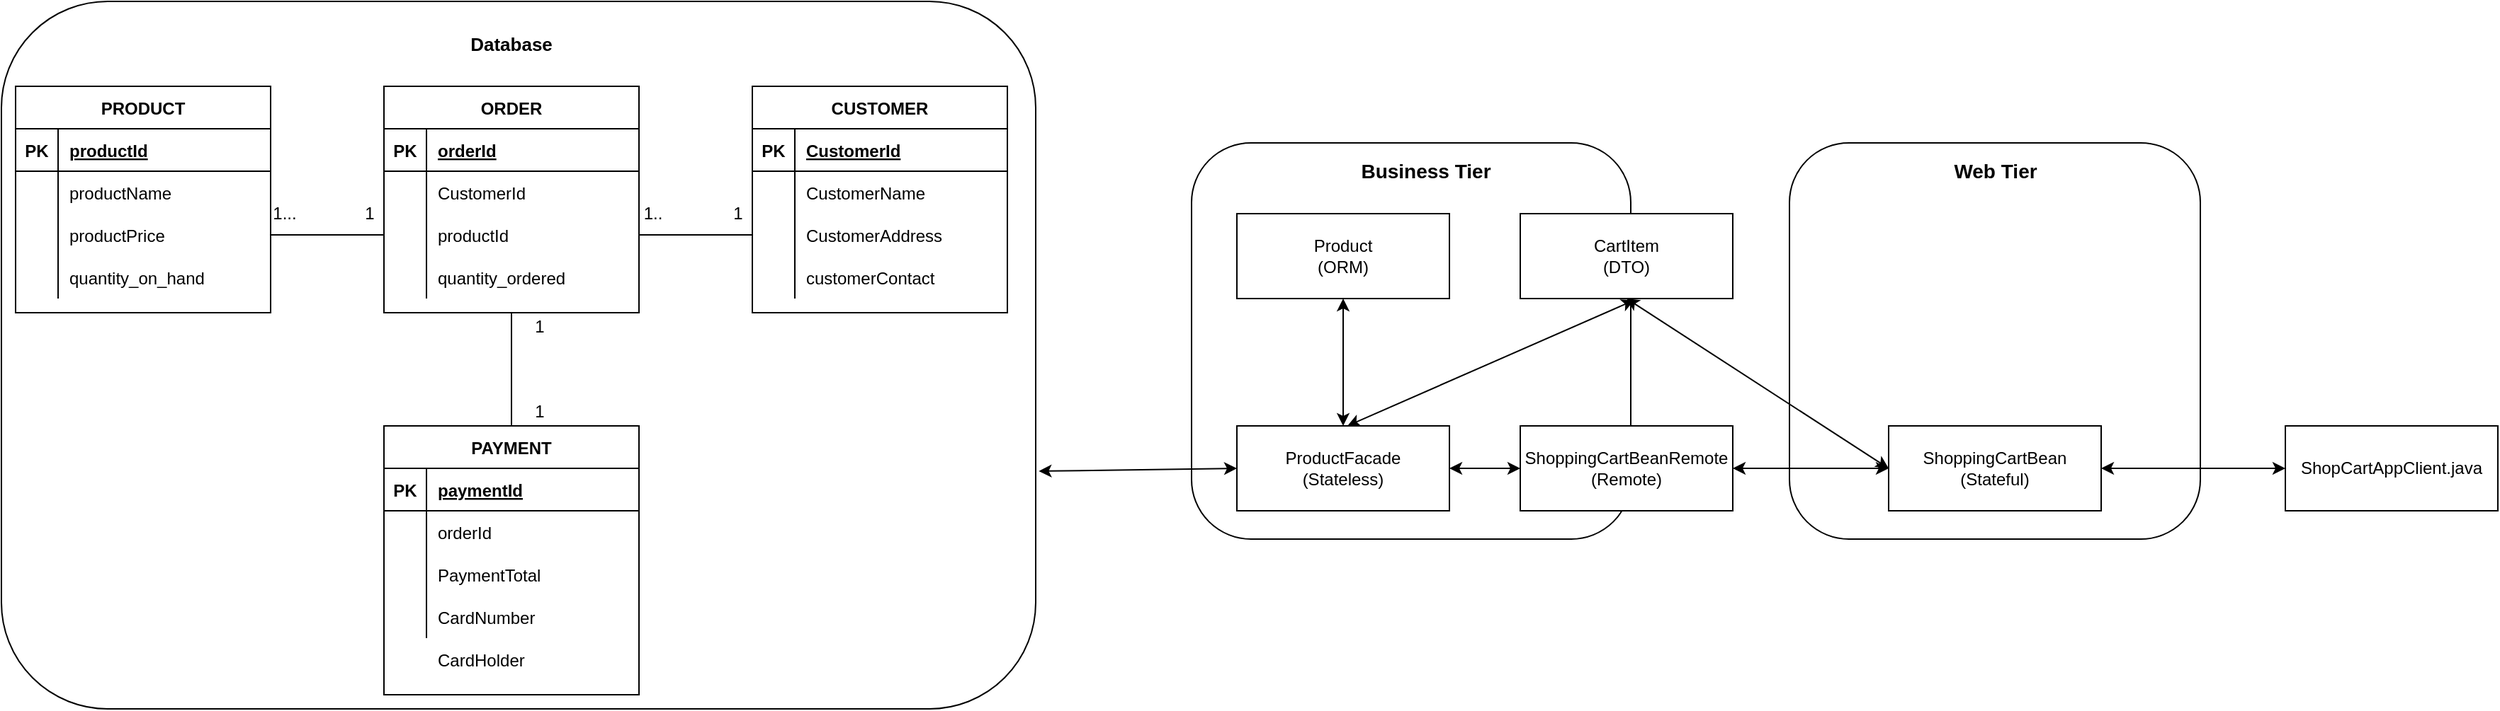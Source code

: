 <mxfile version="13.8.1" type="github">
  <diagram id="68TREvA6BFFCCgDvRHD5" name="Page-1">
    <mxGraphModel dx="4544" dy="1526" grid="1" gridSize="10" guides="1" tooltips="1" connect="1" arrows="1" fold="1" page="1" pageScale="1" pageWidth="850" pageHeight="1100" math="0" shadow="0">
      <root>
        <mxCell id="0" />
        <mxCell id="1" parent="0" />
        <mxCell id="RdyQYnXxG0MiQOvbN0wK-2" value="" style="rounded=1;whiteSpace=wrap;html=1;" parent="1" vertex="1">
          <mxGeometry x="-50" y="200" width="310" height="280" as="geometry" />
        </mxCell>
        <mxCell id="RdyQYnXxG0MiQOvbN0wK-3" value="" style="rounded=1;whiteSpace=wrap;html=1;" parent="1" vertex="1">
          <mxGeometry x="372" y="200" width="290" height="280" as="geometry" />
        </mxCell>
        <mxCell id="RdyQYnXxG0MiQOvbN0wK-4" value="&lt;font style=&quot;font-size: 14px&quot;&gt;&lt;b&gt;Business Tier&lt;/b&gt;&lt;/font&gt;" style="text;html=1;strokeColor=none;fillColor=none;align=center;verticalAlign=middle;whiteSpace=wrap;rounded=0;" parent="1" vertex="1">
          <mxGeometry x="63.75" y="210" width="102.5" height="20" as="geometry" />
        </mxCell>
        <mxCell id="RdyQYnXxG0MiQOvbN0wK-5" value="&lt;font style=&quot;font-size: 14px&quot;&gt;&lt;b&gt;Web Tier&lt;/b&gt;&lt;/font&gt;" style="text;html=1;strokeColor=none;fillColor=none;align=center;verticalAlign=middle;whiteSpace=wrap;rounded=0;" parent="1" vertex="1">
          <mxGeometry x="465.75" y="210" width="102.5" height="20" as="geometry" />
        </mxCell>
        <mxCell id="RdyQYnXxG0MiQOvbN0wK-21" value="ShopCartAppClient.java" style="rounded=0;whiteSpace=wrap;html=1;" parent="1" vertex="1">
          <mxGeometry x="722" y="400" width="150" height="60" as="geometry" />
        </mxCell>
        <mxCell id="RdyQYnXxG0MiQOvbN0wK-22" value="&lt;div&gt;ShoppingCartBean&lt;/div&gt;&lt;div&gt;(Stateful)&lt;br&gt;&lt;/div&gt;" style="rounded=0;whiteSpace=wrap;html=1;" parent="1" vertex="1">
          <mxGeometry x="442" y="400" width="150" height="60" as="geometry" />
        </mxCell>
        <mxCell id="RdyQYnXxG0MiQOvbN0wK-23" value="&lt;div&gt;CartItem&lt;/div&gt;&lt;div&gt;(DTO)&lt;br&gt;&lt;/div&gt;" style="rounded=0;whiteSpace=wrap;html=1;" parent="1" vertex="1">
          <mxGeometry x="182" y="250" width="150" height="60" as="geometry" />
        </mxCell>
        <mxCell id="RdyQYnXxG0MiQOvbN0wK-24" value="&lt;div&gt;ProductFacade&lt;/div&gt;&lt;div&gt;(Stateless)&lt;br&gt;&lt;/div&gt;" style="rounded=0;whiteSpace=wrap;html=1;" parent="1" vertex="1">
          <mxGeometry x="-18" y="400" width="150" height="60" as="geometry" />
        </mxCell>
        <mxCell id="RdyQYnXxG0MiQOvbN0wK-25" value="&lt;div&gt;ShoppingCartBeanRemote&lt;/div&gt;&lt;div&gt;(Remote)&lt;br&gt;&lt;/div&gt;" style="rounded=0;whiteSpace=wrap;html=1;" parent="1" vertex="1">
          <mxGeometry x="182" y="400" width="150" height="60" as="geometry" />
        </mxCell>
        <mxCell id="RdyQYnXxG0MiQOvbN0wK-26" value="&lt;div&gt;Product &lt;br&gt;&lt;/div&gt;&lt;div&gt;(ORM)&lt;br&gt;&lt;/div&gt;" style="rounded=0;whiteSpace=wrap;html=1;" parent="1" vertex="1">
          <mxGeometry x="-18" y="250" width="150" height="60" as="geometry" />
        </mxCell>
        <mxCell id="RdyQYnXxG0MiQOvbN0wK-27" value="" style="rounded=1;whiteSpace=wrap;html=1;" parent="1" vertex="1">
          <mxGeometry x="-890" y="100" width="730" height="500" as="geometry" />
        </mxCell>
        <mxCell id="RdyQYnXxG0MiQOvbN0wK-80" value="" style="shape=partialRectangle;collapsible=0;dropTarget=0;pointerEvents=0;fillColor=none;top=0;left=0;bottom=0;right=0;points=[[0,0.5],[1,0.5]];portConstraint=eastwest;" parent="1" vertex="1">
          <mxGeometry x="-620" y="550" width="180" height="30" as="geometry" />
        </mxCell>
        <mxCell id="RdyQYnXxG0MiQOvbN0wK-81" value="" style="shape=partialRectangle;connectable=0;fillColor=none;top=0;left=0;bottom=0;right=0;editable=1;overflow=hidden;" parent="RdyQYnXxG0MiQOvbN0wK-80" vertex="1">
          <mxGeometry width="30" height="30" as="geometry" />
        </mxCell>
        <mxCell id="RdyQYnXxG0MiQOvbN0wK-82" value="CardHolder" style="shape=partialRectangle;connectable=0;fillColor=none;top=0;left=0;bottom=0;right=0;align=left;spacingLeft=6;overflow=hidden;" parent="RdyQYnXxG0MiQOvbN0wK-80" vertex="1">
          <mxGeometry x="30" width="150" height="30" as="geometry" />
        </mxCell>
        <mxCell id="RdyQYnXxG0MiQOvbN0wK-67" value="PAYMENT" style="shape=table;startSize=30;container=1;collapsible=1;childLayout=tableLayout;fixedRows=1;rowLines=0;fontStyle=1;align=center;resizeLast=1;" parent="1" vertex="1">
          <mxGeometry x="-620" y="400" width="180" height="190" as="geometry" />
        </mxCell>
        <mxCell id="RdyQYnXxG0MiQOvbN0wK-68" value="" style="shape=partialRectangle;collapsible=0;dropTarget=0;pointerEvents=0;fillColor=none;top=0;left=0;bottom=1;right=0;points=[[0,0.5],[1,0.5]];portConstraint=eastwest;" parent="RdyQYnXxG0MiQOvbN0wK-67" vertex="1">
          <mxGeometry y="30" width="180" height="30" as="geometry" />
        </mxCell>
        <mxCell id="RdyQYnXxG0MiQOvbN0wK-69" value="PK" style="shape=partialRectangle;connectable=0;fillColor=none;top=0;left=0;bottom=0;right=0;fontStyle=1;overflow=hidden;" parent="RdyQYnXxG0MiQOvbN0wK-68" vertex="1">
          <mxGeometry width="30" height="30" as="geometry" />
        </mxCell>
        <mxCell id="RdyQYnXxG0MiQOvbN0wK-70" value="paymentId" style="shape=partialRectangle;connectable=0;fillColor=none;top=0;left=0;bottom=0;right=0;align=left;spacingLeft=6;fontStyle=5;overflow=hidden;" parent="RdyQYnXxG0MiQOvbN0wK-68" vertex="1">
          <mxGeometry x="30" width="150" height="30" as="geometry" />
        </mxCell>
        <mxCell id="RdyQYnXxG0MiQOvbN0wK-71" value="" style="shape=partialRectangle;collapsible=0;dropTarget=0;pointerEvents=0;fillColor=none;top=0;left=0;bottom=0;right=0;points=[[0,0.5],[1,0.5]];portConstraint=eastwest;" parent="RdyQYnXxG0MiQOvbN0wK-67" vertex="1">
          <mxGeometry y="60" width="180" height="30" as="geometry" />
        </mxCell>
        <mxCell id="RdyQYnXxG0MiQOvbN0wK-72" value="" style="shape=partialRectangle;connectable=0;fillColor=none;top=0;left=0;bottom=0;right=0;editable=1;overflow=hidden;" parent="RdyQYnXxG0MiQOvbN0wK-71" vertex="1">
          <mxGeometry width="30" height="30" as="geometry" />
        </mxCell>
        <mxCell id="RdyQYnXxG0MiQOvbN0wK-73" value="orderId" style="shape=partialRectangle;connectable=0;fillColor=none;top=0;left=0;bottom=0;right=0;align=left;spacingLeft=6;overflow=hidden;" parent="RdyQYnXxG0MiQOvbN0wK-71" vertex="1">
          <mxGeometry x="30" width="150" height="30" as="geometry" />
        </mxCell>
        <mxCell id="RdyQYnXxG0MiQOvbN0wK-74" value="" style="shape=partialRectangle;collapsible=0;dropTarget=0;pointerEvents=0;fillColor=none;top=0;left=0;bottom=0;right=0;points=[[0,0.5],[1,0.5]];portConstraint=eastwest;" parent="RdyQYnXxG0MiQOvbN0wK-67" vertex="1">
          <mxGeometry y="90" width="180" height="30" as="geometry" />
        </mxCell>
        <mxCell id="RdyQYnXxG0MiQOvbN0wK-75" value="" style="shape=partialRectangle;connectable=0;fillColor=none;top=0;left=0;bottom=0;right=0;editable=1;overflow=hidden;" parent="RdyQYnXxG0MiQOvbN0wK-74" vertex="1">
          <mxGeometry width="30" height="30" as="geometry" />
        </mxCell>
        <mxCell id="RdyQYnXxG0MiQOvbN0wK-76" value="PaymentTotal" style="shape=partialRectangle;connectable=0;fillColor=none;top=0;left=0;bottom=0;right=0;align=left;spacingLeft=6;overflow=hidden;" parent="RdyQYnXxG0MiQOvbN0wK-74" vertex="1">
          <mxGeometry x="30" width="150" height="30" as="geometry" />
        </mxCell>
        <mxCell id="RdyQYnXxG0MiQOvbN0wK-77" value="" style="shape=partialRectangle;collapsible=0;dropTarget=0;pointerEvents=0;fillColor=none;top=0;left=0;bottom=0;right=0;points=[[0,0.5],[1,0.5]];portConstraint=eastwest;" parent="RdyQYnXxG0MiQOvbN0wK-67" vertex="1">
          <mxGeometry y="120" width="180" height="30" as="geometry" />
        </mxCell>
        <mxCell id="RdyQYnXxG0MiQOvbN0wK-78" value="" style="shape=partialRectangle;connectable=0;fillColor=none;top=0;left=0;bottom=0;right=0;editable=1;overflow=hidden;" parent="RdyQYnXxG0MiQOvbN0wK-77" vertex="1">
          <mxGeometry width="30" height="30" as="geometry" />
        </mxCell>
        <mxCell id="RdyQYnXxG0MiQOvbN0wK-79" value="CardNumber" style="shape=partialRectangle;connectable=0;fillColor=none;top=0;left=0;bottom=0;right=0;align=left;spacingLeft=6;overflow=hidden;" parent="RdyQYnXxG0MiQOvbN0wK-77" vertex="1">
          <mxGeometry x="30" width="150" height="30" as="geometry" />
        </mxCell>
        <mxCell id="RdyQYnXxG0MiQOvbN0wK-41" value="ORDER" style="shape=table;startSize=30;container=1;collapsible=1;childLayout=tableLayout;fixedRows=1;rowLines=0;fontStyle=1;align=center;resizeLast=1;" parent="1" vertex="1">
          <mxGeometry x="-620" y="160" width="180" height="160" as="geometry" />
        </mxCell>
        <mxCell id="RdyQYnXxG0MiQOvbN0wK-42" value="" style="shape=partialRectangle;collapsible=0;dropTarget=0;pointerEvents=0;fillColor=none;top=0;left=0;bottom=1;right=0;points=[[0,0.5],[1,0.5]];portConstraint=eastwest;" parent="RdyQYnXxG0MiQOvbN0wK-41" vertex="1">
          <mxGeometry y="30" width="180" height="30" as="geometry" />
        </mxCell>
        <mxCell id="RdyQYnXxG0MiQOvbN0wK-43" value="PK" style="shape=partialRectangle;connectable=0;fillColor=none;top=0;left=0;bottom=0;right=0;fontStyle=1;overflow=hidden;" parent="RdyQYnXxG0MiQOvbN0wK-42" vertex="1">
          <mxGeometry width="30" height="30" as="geometry" />
        </mxCell>
        <mxCell id="RdyQYnXxG0MiQOvbN0wK-44" value="orderId" style="shape=partialRectangle;connectable=0;fillColor=none;top=0;left=0;bottom=0;right=0;align=left;spacingLeft=6;fontStyle=5;overflow=hidden;" parent="RdyQYnXxG0MiQOvbN0wK-42" vertex="1">
          <mxGeometry x="30" width="150" height="30" as="geometry" />
        </mxCell>
        <mxCell id="RdyQYnXxG0MiQOvbN0wK-45" value="" style="shape=partialRectangle;collapsible=0;dropTarget=0;pointerEvents=0;fillColor=none;top=0;left=0;bottom=0;right=0;points=[[0,0.5],[1,0.5]];portConstraint=eastwest;" parent="RdyQYnXxG0MiQOvbN0wK-41" vertex="1">
          <mxGeometry y="60" width="180" height="30" as="geometry" />
        </mxCell>
        <mxCell id="RdyQYnXxG0MiQOvbN0wK-46" value="" style="shape=partialRectangle;connectable=0;fillColor=none;top=0;left=0;bottom=0;right=0;editable=1;overflow=hidden;" parent="RdyQYnXxG0MiQOvbN0wK-45" vertex="1">
          <mxGeometry width="30" height="30" as="geometry" />
        </mxCell>
        <mxCell id="RdyQYnXxG0MiQOvbN0wK-47" value="CustomerId" style="shape=partialRectangle;connectable=0;fillColor=none;top=0;left=0;bottom=0;right=0;align=left;spacingLeft=6;overflow=hidden;" parent="RdyQYnXxG0MiQOvbN0wK-45" vertex="1">
          <mxGeometry x="30" width="150" height="30" as="geometry" />
        </mxCell>
        <mxCell id="RdyQYnXxG0MiQOvbN0wK-48" value="" style="shape=partialRectangle;collapsible=0;dropTarget=0;pointerEvents=0;fillColor=none;top=0;left=0;bottom=0;right=0;points=[[0,0.5],[1,0.5]];portConstraint=eastwest;" parent="RdyQYnXxG0MiQOvbN0wK-41" vertex="1">
          <mxGeometry y="90" width="180" height="30" as="geometry" />
        </mxCell>
        <mxCell id="RdyQYnXxG0MiQOvbN0wK-49" value="" style="shape=partialRectangle;connectable=0;fillColor=none;top=0;left=0;bottom=0;right=0;editable=1;overflow=hidden;" parent="RdyQYnXxG0MiQOvbN0wK-48" vertex="1">
          <mxGeometry width="30" height="30" as="geometry" />
        </mxCell>
        <mxCell id="RdyQYnXxG0MiQOvbN0wK-50" value="productId" style="shape=partialRectangle;connectable=0;fillColor=none;top=0;left=0;bottom=0;right=0;align=left;spacingLeft=6;overflow=hidden;" parent="RdyQYnXxG0MiQOvbN0wK-48" vertex="1">
          <mxGeometry x="30" width="150" height="30" as="geometry" />
        </mxCell>
        <mxCell id="RdyQYnXxG0MiQOvbN0wK-51" value="" style="shape=partialRectangle;collapsible=0;dropTarget=0;pointerEvents=0;fillColor=none;top=0;left=0;bottom=0;right=0;points=[[0,0.5],[1,0.5]];portConstraint=eastwest;" parent="RdyQYnXxG0MiQOvbN0wK-41" vertex="1">
          <mxGeometry y="120" width="180" height="30" as="geometry" />
        </mxCell>
        <mxCell id="RdyQYnXxG0MiQOvbN0wK-52" value="" style="shape=partialRectangle;connectable=0;fillColor=none;top=0;left=0;bottom=0;right=0;editable=1;overflow=hidden;" parent="RdyQYnXxG0MiQOvbN0wK-51" vertex="1">
          <mxGeometry width="30" height="30" as="geometry" />
        </mxCell>
        <mxCell id="RdyQYnXxG0MiQOvbN0wK-53" value="quantity_ordered" style="shape=partialRectangle;connectable=0;fillColor=none;top=0;left=0;bottom=0;right=0;align=left;spacingLeft=6;overflow=hidden;" parent="RdyQYnXxG0MiQOvbN0wK-51" vertex="1">
          <mxGeometry x="30" width="150" height="30" as="geometry" />
        </mxCell>
        <mxCell id="RdyQYnXxG0MiQOvbN0wK-83" value="" style="endArrow=none;html=1;entryX=0;entryY=0.5;entryDx=0;entryDy=0;exitX=1;exitY=0.5;exitDx=0;exitDy=0;" parent="1" source="RdyQYnXxG0MiQOvbN0wK-35" target="RdyQYnXxG0MiQOvbN0wK-48" edge="1">
          <mxGeometry width="50" height="50" relative="1" as="geometry">
            <mxPoint x="-680" y="390" as="sourcePoint" />
            <mxPoint x="-630" y="340" as="targetPoint" />
          </mxGeometry>
        </mxCell>
        <mxCell id="RdyQYnXxG0MiQOvbN0wK-84" value="" style="endArrow=none;html=1;entryX=0.5;entryY=1;entryDx=0;entryDy=0;" parent="1" target="RdyQYnXxG0MiQOvbN0wK-41" edge="1">
          <mxGeometry width="50" height="50" relative="1" as="geometry">
            <mxPoint x="-530" y="400" as="sourcePoint" />
            <mxPoint x="-480" y="350" as="targetPoint" />
          </mxGeometry>
        </mxCell>
        <mxCell id="RdyQYnXxG0MiQOvbN0wK-85" value="" style="endArrow=none;html=1;entryX=0;entryY=0.5;entryDx=0;entryDy=0;exitX=1;exitY=0.5;exitDx=0;exitDy=0;" parent="1" source="RdyQYnXxG0MiQOvbN0wK-48" target="RdyQYnXxG0MiQOvbN0wK-61" edge="1">
          <mxGeometry width="50" height="50" relative="1" as="geometry">
            <mxPoint x="-440" y="410" as="sourcePoint" />
            <mxPoint x="-390" y="360" as="targetPoint" />
          </mxGeometry>
        </mxCell>
        <mxCell id="RdyQYnXxG0MiQOvbN0wK-86" value="1..." style="text;html=1;strokeColor=none;fillColor=none;align=center;verticalAlign=middle;whiteSpace=wrap;rounded=0;" parent="1" vertex="1">
          <mxGeometry x="-710" y="240" width="40" height="20" as="geometry" />
        </mxCell>
        <mxCell id="RdyQYnXxG0MiQOvbN0wK-28" value="PRODUCT" style="shape=table;startSize=30;container=1;collapsible=1;childLayout=tableLayout;fixedRows=1;rowLines=0;fontStyle=1;align=center;resizeLast=1;" parent="1" vertex="1">
          <mxGeometry x="-880" y="160" width="180" height="160" as="geometry" />
        </mxCell>
        <mxCell id="RdyQYnXxG0MiQOvbN0wK-29" value="" style="shape=partialRectangle;collapsible=0;dropTarget=0;pointerEvents=0;fillColor=none;top=0;left=0;bottom=1;right=0;points=[[0,0.5],[1,0.5]];portConstraint=eastwest;" parent="RdyQYnXxG0MiQOvbN0wK-28" vertex="1">
          <mxGeometry y="30" width="180" height="30" as="geometry" />
        </mxCell>
        <mxCell id="RdyQYnXxG0MiQOvbN0wK-30" value="PK" style="shape=partialRectangle;connectable=0;fillColor=none;top=0;left=0;bottom=0;right=0;fontStyle=1;overflow=hidden;" parent="RdyQYnXxG0MiQOvbN0wK-29" vertex="1">
          <mxGeometry width="30" height="30" as="geometry" />
        </mxCell>
        <mxCell id="RdyQYnXxG0MiQOvbN0wK-31" value="productId" style="shape=partialRectangle;connectable=0;fillColor=none;top=0;left=0;bottom=0;right=0;align=left;spacingLeft=6;fontStyle=5;overflow=hidden;" parent="RdyQYnXxG0MiQOvbN0wK-29" vertex="1">
          <mxGeometry x="30" width="150" height="30" as="geometry" />
        </mxCell>
        <mxCell id="RdyQYnXxG0MiQOvbN0wK-32" value="" style="shape=partialRectangle;collapsible=0;dropTarget=0;pointerEvents=0;fillColor=none;top=0;left=0;bottom=0;right=0;points=[[0,0.5],[1,0.5]];portConstraint=eastwest;" parent="RdyQYnXxG0MiQOvbN0wK-28" vertex="1">
          <mxGeometry y="60" width="180" height="30" as="geometry" />
        </mxCell>
        <mxCell id="RdyQYnXxG0MiQOvbN0wK-33" value="" style="shape=partialRectangle;connectable=0;fillColor=none;top=0;left=0;bottom=0;right=0;editable=1;overflow=hidden;" parent="RdyQYnXxG0MiQOvbN0wK-32" vertex="1">
          <mxGeometry width="30" height="30" as="geometry" />
        </mxCell>
        <mxCell id="RdyQYnXxG0MiQOvbN0wK-34" value="productName" style="shape=partialRectangle;connectable=0;fillColor=none;top=0;left=0;bottom=0;right=0;align=left;spacingLeft=6;overflow=hidden;" parent="RdyQYnXxG0MiQOvbN0wK-32" vertex="1">
          <mxGeometry x="30" width="150" height="30" as="geometry" />
        </mxCell>
        <mxCell id="RdyQYnXxG0MiQOvbN0wK-35" value="" style="shape=partialRectangle;collapsible=0;dropTarget=0;pointerEvents=0;fillColor=none;top=0;left=0;bottom=0;right=0;points=[[0,0.5],[1,0.5]];portConstraint=eastwest;" parent="RdyQYnXxG0MiQOvbN0wK-28" vertex="1">
          <mxGeometry y="90" width="180" height="30" as="geometry" />
        </mxCell>
        <mxCell id="RdyQYnXxG0MiQOvbN0wK-36" value="" style="shape=partialRectangle;connectable=0;fillColor=none;top=0;left=0;bottom=0;right=0;editable=1;overflow=hidden;" parent="RdyQYnXxG0MiQOvbN0wK-35" vertex="1">
          <mxGeometry width="30" height="30" as="geometry" />
        </mxCell>
        <mxCell id="RdyQYnXxG0MiQOvbN0wK-37" value="productPrice" style="shape=partialRectangle;connectable=0;fillColor=none;top=0;left=0;bottom=0;right=0;align=left;spacingLeft=6;overflow=hidden;" parent="RdyQYnXxG0MiQOvbN0wK-35" vertex="1">
          <mxGeometry x="30" width="150" height="30" as="geometry" />
        </mxCell>
        <mxCell id="RdyQYnXxG0MiQOvbN0wK-38" value="" style="shape=partialRectangle;collapsible=0;dropTarget=0;pointerEvents=0;fillColor=none;top=0;left=0;bottom=0;right=0;points=[[0,0.5],[1,0.5]];portConstraint=eastwest;" parent="RdyQYnXxG0MiQOvbN0wK-28" vertex="1">
          <mxGeometry y="120" width="180" height="30" as="geometry" />
        </mxCell>
        <mxCell id="RdyQYnXxG0MiQOvbN0wK-39" value="" style="shape=partialRectangle;connectable=0;fillColor=none;top=0;left=0;bottom=0;right=0;editable=1;overflow=hidden;" parent="RdyQYnXxG0MiQOvbN0wK-38" vertex="1">
          <mxGeometry width="30" height="30" as="geometry" />
        </mxCell>
        <mxCell id="RdyQYnXxG0MiQOvbN0wK-40" value="quantity_on_hand" style="shape=partialRectangle;connectable=0;fillColor=none;top=0;left=0;bottom=0;right=0;align=left;spacingLeft=6;overflow=hidden;" parent="RdyQYnXxG0MiQOvbN0wK-38" vertex="1">
          <mxGeometry x="30" width="150" height="30" as="geometry" />
        </mxCell>
        <mxCell id="RdyQYnXxG0MiQOvbN0wK-87" value="1" style="text;html=1;strokeColor=none;fillColor=none;align=center;verticalAlign=middle;whiteSpace=wrap;rounded=0;" parent="1" vertex="1">
          <mxGeometry x="-530" y="320" width="40" height="20" as="geometry" />
        </mxCell>
        <mxCell id="RdyQYnXxG0MiQOvbN0wK-88" value="1" style="text;html=1;strokeColor=none;fillColor=none;align=center;verticalAlign=middle;whiteSpace=wrap;rounded=0;" parent="1" vertex="1">
          <mxGeometry x="-530" y="380" width="40" height="20" as="geometry" />
        </mxCell>
        <mxCell id="RdyQYnXxG0MiQOvbN0wK-89" value="1.." style="text;html=1;strokeColor=none;fillColor=none;align=center;verticalAlign=middle;whiteSpace=wrap;rounded=0;" parent="1" vertex="1">
          <mxGeometry x="-450" y="240" width="40" height="20" as="geometry" />
        </mxCell>
        <mxCell id="RdyQYnXxG0MiQOvbN0wK-54" value="CUSTOMER" style="shape=table;startSize=30;container=1;collapsible=1;childLayout=tableLayout;fixedRows=1;rowLines=0;fontStyle=1;align=center;resizeLast=1;" parent="1" vertex="1">
          <mxGeometry x="-360" y="160" width="180" height="160" as="geometry" />
        </mxCell>
        <mxCell id="RdyQYnXxG0MiQOvbN0wK-55" value="" style="shape=partialRectangle;collapsible=0;dropTarget=0;pointerEvents=0;fillColor=none;top=0;left=0;bottom=1;right=0;points=[[0,0.5],[1,0.5]];portConstraint=eastwest;" parent="RdyQYnXxG0MiQOvbN0wK-54" vertex="1">
          <mxGeometry y="30" width="180" height="30" as="geometry" />
        </mxCell>
        <mxCell id="RdyQYnXxG0MiQOvbN0wK-56" value="PK" style="shape=partialRectangle;connectable=0;fillColor=none;top=0;left=0;bottom=0;right=0;fontStyle=1;overflow=hidden;" parent="RdyQYnXxG0MiQOvbN0wK-55" vertex="1">
          <mxGeometry width="30" height="30" as="geometry" />
        </mxCell>
        <mxCell id="RdyQYnXxG0MiQOvbN0wK-57" value="CustomerId" style="shape=partialRectangle;connectable=0;fillColor=none;top=0;left=0;bottom=0;right=0;align=left;spacingLeft=6;fontStyle=5;overflow=hidden;" parent="RdyQYnXxG0MiQOvbN0wK-55" vertex="1">
          <mxGeometry x="30" width="150" height="30" as="geometry" />
        </mxCell>
        <mxCell id="RdyQYnXxG0MiQOvbN0wK-58" value="" style="shape=partialRectangle;collapsible=0;dropTarget=0;pointerEvents=0;fillColor=none;top=0;left=0;bottom=0;right=0;points=[[0,0.5],[1,0.5]];portConstraint=eastwest;" parent="RdyQYnXxG0MiQOvbN0wK-54" vertex="1">
          <mxGeometry y="60" width="180" height="30" as="geometry" />
        </mxCell>
        <mxCell id="RdyQYnXxG0MiQOvbN0wK-59" value="" style="shape=partialRectangle;connectable=0;fillColor=none;top=0;left=0;bottom=0;right=0;editable=1;overflow=hidden;" parent="RdyQYnXxG0MiQOvbN0wK-58" vertex="1">
          <mxGeometry width="30" height="30" as="geometry" />
        </mxCell>
        <mxCell id="RdyQYnXxG0MiQOvbN0wK-60" value="CustomerName" style="shape=partialRectangle;connectable=0;fillColor=none;top=0;left=0;bottom=0;right=0;align=left;spacingLeft=6;overflow=hidden;" parent="RdyQYnXxG0MiQOvbN0wK-58" vertex="1">
          <mxGeometry x="30" width="150" height="30" as="geometry" />
        </mxCell>
        <mxCell id="RdyQYnXxG0MiQOvbN0wK-61" value="" style="shape=partialRectangle;collapsible=0;dropTarget=0;pointerEvents=0;fillColor=none;top=0;left=0;bottom=0;right=0;points=[[0,0.5],[1,0.5]];portConstraint=eastwest;" parent="RdyQYnXxG0MiQOvbN0wK-54" vertex="1">
          <mxGeometry y="90" width="180" height="30" as="geometry" />
        </mxCell>
        <mxCell id="RdyQYnXxG0MiQOvbN0wK-62" value="" style="shape=partialRectangle;connectable=0;fillColor=none;top=0;left=0;bottom=0;right=0;editable=1;overflow=hidden;" parent="RdyQYnXxG0MiQOvbN0wK-61" vertex="1">
          <mxGeometry width="30" height="30" as="geometry" />
        </mxCell>
        <mxCell id="RdyQYnXxG0MiQOvbN0wK-63" value="CustomerAddress" style="shape=partialRectangle;connectable=0;fillColor=none;top=0;left=0;bottom=0;right=0;align=left;spacingLeft=6;overflow=hidden;" parent="RdyQYnXxG0MiQOvbN0wK-61" vertex="1">
          <mxGeometry x="30" width="150" height="30" as="geometry" />
        </mxCell>
        <mxCell id="RdyQYnXxG0MiQOvbN0wK-64" value="" style="shape=partialRectangle;collapsible=0;dropTarget=0;pointerEvents=0;fillColor=none;top=0;left=0;bottom=0;right=0;points=[[0,0.5],[1,0.5]];portConstraint=eastwest;" parent="RdyQYnXxG0MiQOvbN0wK-54" vertex="1">
          <mxGeometry y="120" width="180" height="30" as="geometry" />
        </mxCell>
        <mxCell id="RdyQYnXxG0MiQOvbN0wK-65" value="" style="shape=partialRectangle;connectable=0;fillColor=none;top=0;left=0;bottom=0;right=0;editable=1;overflow=hidden;" parent="RdyQYnXxG0MiQOvbN0wK-64" vertex="1">
          <mxGeometry width="30" height="30" as="geometry" />
        </mxCell>
        <mxCell id="RdyQYnXxG0MiQOvbN0wK-66" value="customerContact" style="shape=partialRectangle;connectable=0;fillColor=none;top=0;left=0;bottom=0;right=0;align=left;spacingLeft=6;overflow=hidden;" parent="RdyQYnXxG0MiQOvbN0wK-64" vertex="1">
          <mxGeometry x="30" width="150" height="30" as="geometry" />
        </mxCell>
        <mxCell id="RdyQYnXxG0MiQOvbN0wK-90" value="1" style="text;html=1;strokeColor=none;fillColor=none;align=center;verticalAlign=middle;whiteSpace=wrap;rounded=0;" parent="1" vertex="1">
          <mxGeometry x="-390" y="240" width="40" height="20" as="geometry" />
        </mxCell>
        <mxCell id="RdyQYnXxG0MiQOvbN0wK-91" value="1" style="text;html=1;strokeColor=none;fillColor=none;align=center;verticalAlign=middle;whiteSpace=wrap;rounded=0;" parent="1" vertex="1">
          <mxGeometry x="-650" y="240" width="40" height="20" as="geometry" />
        </mxCell>
        <mxCell id="RdyQYnXxG0MiQOvbN0wK-92" value="&lt;b&gt;&lt;font style=&quot;font-size: 13px&quot;&gt;Database&lt;/font&gt;&lt;/b&gt;" style="text;html=1;strokeColor=none;fillColor=none;align=center;verticalAlign=middle;whiteSpace=wrap;rounded=0;" parent="1" vertex="1">
          <mxGeometry x="-550" y="120" width="40" height="20" as="geometry" />
        </mxCell>
        <mxCell id="RdyQYnXxG0MiQOvbN0wK-93" value="" style="endArrow=classic;startArrow=classic;html=1;entryX=0;entryY=0.5;entryDx=0;entryDy=0;exitX=1.003;exitY=0.664;exitDx=0;exitDy=0;exitPerimeter=0;" parent="1" source="RdyQYnXxG0MiQOvbN0wK-27" target="RdyQYnXxG0MiQOvbN0wK-24" edge="1">
          <mxGeometry width="50" height="50" relative="1" as="geometry">
            <mxPoint x="-120" y="470" as="sourcePoint" />
            <mxPoint x="-70" y="420" as="targetPoint" />
          </mxGeometry>
        </mxCell>
        <mxCell id="RdyQYnXxG0MiQOvbN0wK-94" value="" style="endArrow=classic;startArrow=classic;html=1;entryX=0.5;entryY=1;entryDx=0;entryDy=0;exitX=0.5;exitY=0;exitDx=0;exitDy=0;" parent="1" source="RdyQYnXxG0MiQOvbN0wK-24" target="RdyQYnXxG0MiQOvbN0wK-26" edge="1">
          <mxGeometry width="50" height="50" relative="1" as="geometry">
            <mxPoint x="20" y="570" as="sourcePoint" />
            <mxPoint x="70" y="520" as="targetPoint" />
          </mxGeometry>
        </mxCell>
        <mxCell id="RdyQYnXxG0MiQOvbN0wK-95" value="" style="endArrow=classic;startArrow=classic;html=1;entryX=1.008;entryY=0.397;entryDx=0;entryDy=0;entryPerimeter=0;" parent="1" target="RdyQYnXxG0MiQOvbN0wK-2" edge="1">
          <mxGeometry width="50" height="50" relative="1" as="geometry">
            <mxPoint x="60" y="400" as="sourcePoint" />
            <mxPoint x="130" y="540" as="targetPoint" />
          </mxGeometry>
        </mxCell>
        <mxCell id="RdyQYnXxG0MiQOvbN0wK-96" value="" style="endArrow=classic;startArrow=classic;html=1;entryX=0;entryY=0.5;entryDx=0;entryDy=0;exitX=1;exitY=0.5;exitDx=0;exitDy=0;" parent="1" source="RdyQYnXxG0MiQOvbN0wK-24" target="RdyQYnXxG0MiQOvbN0wK-25" edge="1">
          <mxGeometry width="50" height="50" relative="1" as="geometry">
            <mxPoint x="160" y="570" as="sourcePoint" />
            <mxPoint x="210" y="520" as="targetPoint" />
          </mxGeometry>
        </mxCell>
        <mxCell id="RdyQYnXxG0MiQOvbN0wK-97" value="" style="endArrow=classic;startArrow=classic;html=1;entryX=0;entryY=0.5;entryDx=0;entryDy=0;exitX=0.5;exitY=1;exitDx=0;exitDy=0;" parent="1" source="RdyQYnXxG0MiQOvbN0wK-23" target="RdyQYnXxG0MiQOvbN0wK-22" edge="1">
          <mxGeometry width="50" height="50" relative="1" as="geometry">
            <mxPoint x="330" y="540" as="sourcePoint" />
            <mxPoint x="380" y="490" as="targetPoint" />
          </mxGeometry>
        </mxCell>
        <mxCell id="RdyQYnXxG0MiQOvbN0wK-98" value="" style="endArrow=classic;startArrow=classic;html=1;entryX=0;entryY=0.5;entryDx=0;entryDy=0;exitX=1;exitY=0.5;exitDx=0;exitDy=0;" parent="1" source="RdyQYnXxG0MiQOvbN0wK-25" target="RdyQYnXxG0MiQOvbN0wK-22" edge="1">
          <mxGeometry width="50" height="50" relative="1" as="geometry">
            <mxPoint x="320" y="560" as="sourcePoint" />
            <mxPoint x="370" y="510" as="targetPoint" />
          </mxGeometry>
        </mxCell>
        <mxCell id="RdyQYnXxG0MiQOvbN0wK-99" value="" style="endArrow=classic;startArrow=classic;html=1;entryX=0;entryY=0.5;entryDx=0;entryDy=0;exitX=1;exitY=0.5;exitDx=0;exitDy=0;" parent="1" source="RdyQYnXxG0MiQOvbN0wK-22" target="RdyQYnXxG0MiQOvbN0wK-21" edge="1">
          <mxGeometry width="50" height="50" relative="1" as="geometry">
            <mxPoint x="660" y="560" as="sourcePoint" />
            <mxPoint x="710" y="510" as="targetPoint" />
          </mxGeometry>
        </mxCell>
      </root>
    </mxGraphModel>
  </diagram>
</mxfile>
